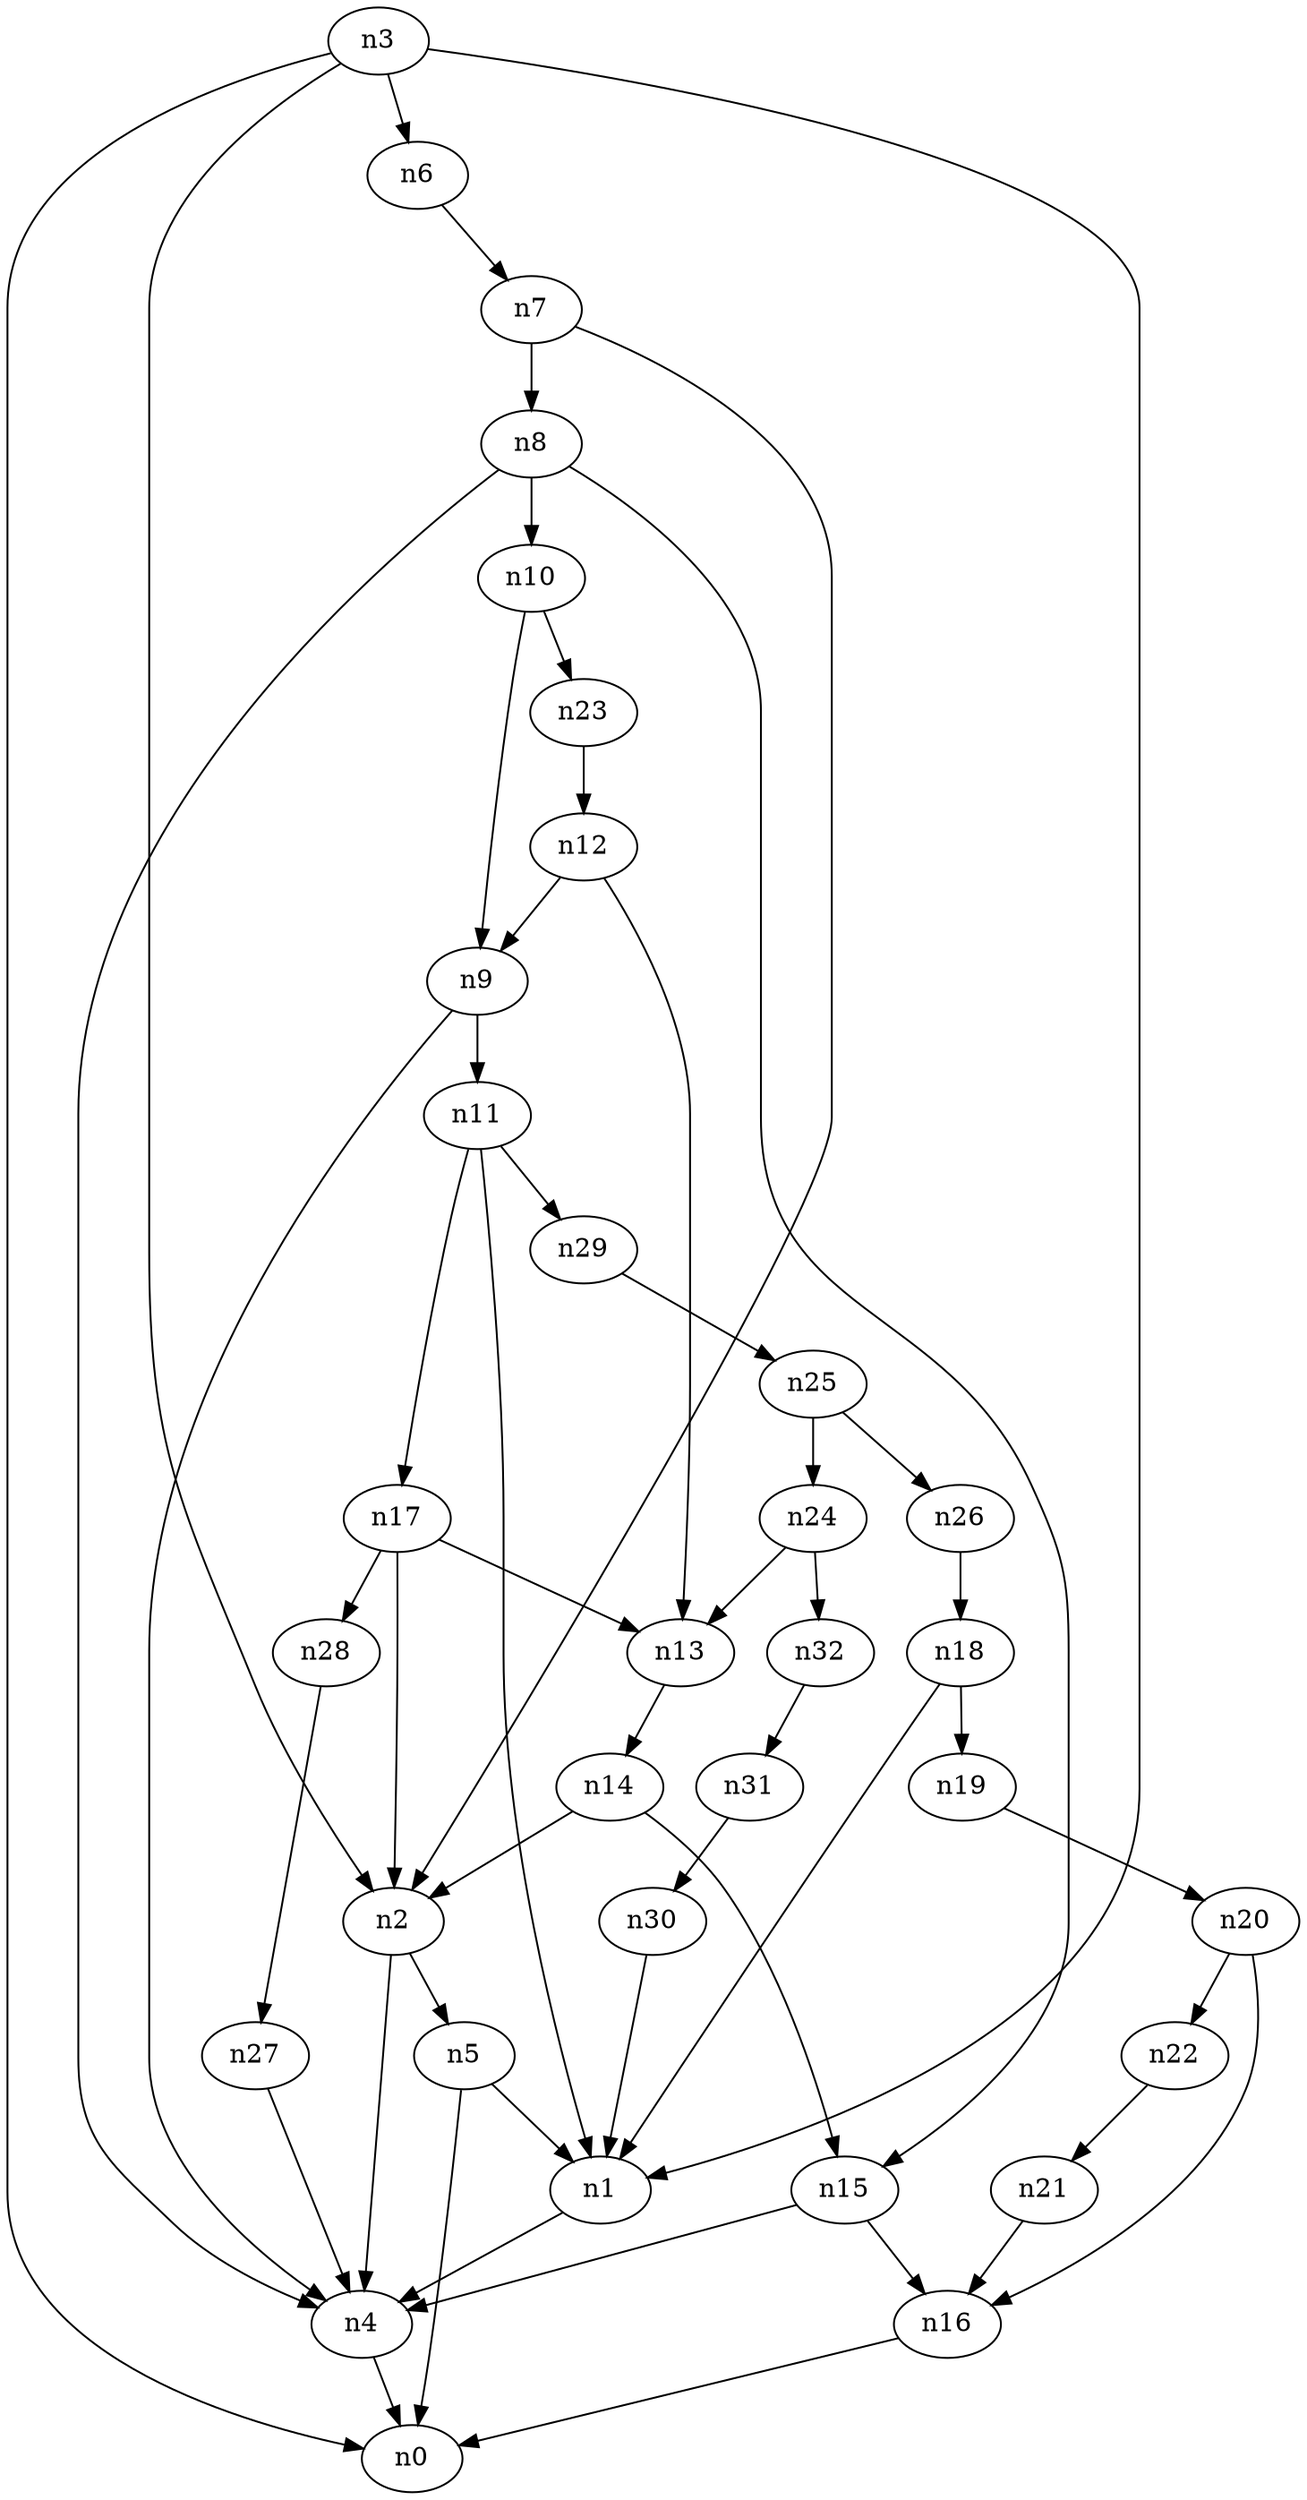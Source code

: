 digraph G {
	n1 -> n4	 [_graphml_id=e4];
	n2 -> n4	 [_graphml_id=e7];
	n2 -> n5	 [_graphml_id=e8];
	n3 -> n0	 [_graphml_id=e0];
	n3 -> n1	 [_graphml_id=e3];
	n3 -> n2	 [_graphml_id=e6];
	n3 -> n6	 [_graphml_id=e9];
	n4 -> n0	 [_graphml_id=e1];
	n5 -> n0	 [_graphml_id=e2];
	n5 -> n1	 [_graphml_id=e5];
	n6 -> n7	 [_graphml_id=e10];
	n7 -> n2	 [_graphml_id=e18];
	n7 -> n8	 [_graphml_id=e11];
	n8 -> n4	 [_graphml_id=e12];
	n8 -> n10	 [_graphml_id=e15];
	n8 -> n15	 [_graphml_id=e48];
	n9 -> n4	 [_graphml_id=e13];
	n9 -> n11	 [_graphml_id=e17];
	n10 -> n9	 [_graphml_id=e14];
	n10 -> n23	 [_graphml_id=e37];
	n11 -> n1	 [_graphml_id=e16];
	n11 -> n17	 [_graphml_id=e26];
	n11 -> n29	 [_graphml_id=e46];
	n12 -> n9	 [_graphml_id=e19];
	n12 -> n13	 [_graphml_id=e20];
	n13 -> n14	 [_graphml_id=e21];
	n14 -> n2	 [_graphml_id=e22];
	n14 -> n15	 [_graphml_id=e38];
	n15 -> n4	 [_graphml_id=e23];
	n15 -> n16	 [_graphml_id=e24];
	n16 -> n0	 [_graphml_id=e25];
	n17 -> n2	 [_graphml_id=e28];
	n17 -> n13	 [_graphml_id=e27];
	n17 -> n28	 [_graphml_id=e45];
	n18 -> n1	 [_graphml_id=e29];
	n18 -> n19	 [_graphml_id=e30];
	n19 -> n20	 [_graphml_id=e31];
	n20 -> n16	 [_graphml_id=e32];
	n20 -> n22	 [_graphml_id=e35];
	n21 -> n16	 [_graphml_id=e33];
	n22 -> n21	 [_graphml_id=e34];
	n23 -> n12	 [_graphml_id=e36];
	n24 -> n13	 [_graphml_id=e39];
	n24 -> n32	 [_graphml_id=e52];
	n25 -> n24	 [_graphml_id=e40];
	n25 -> n26	 [_graphml_id=e41];
	n26 -> n18	 [_graphml_id=e42];
	n27 -> n4	 [_graphml_id=e43];
	n28 -> n27	 [_graphml_id=e44];
	n29 -> n25	 [_graphml_id=e47];
	n30 -> n1	 [_graphml_id=e49];
	n31 -> n30	 [_graphml_id=e50];
	n32 -> n31	 [_graphml_id=e51];
}
